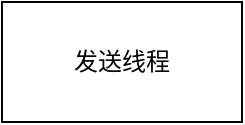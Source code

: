 <mxfile version="15.9.4" type="github">
  <diagram id="qhJl3kteqLD2XYBJskIr" name="Page-1">
    <mxGraphModel dx="780" dy="1056" grid="1" gridSize="10" guides="1" tooltips="1" connect="1" arrows="1" fold="1" page="1" pageScale="1" pageWidth="827" pageHeight="1169" math="0" shadow="0">
      <root>
        <mxCell id="0" />
        <mxCell id="1" parent="0" />
        <mxCell id="Z9EWzRWeJU4jNlitn-m5-1" value="发送线程" style="rounded=0;whiteSpace=wrap;html=1;" vertex="1" parent="1">
          <mxGeometry x="140" y="230" width="120" height="60" as="geometry" />
        </mxCell>
      </root>
    </mxGraphModel>
  </diagram>
</mxfile>
